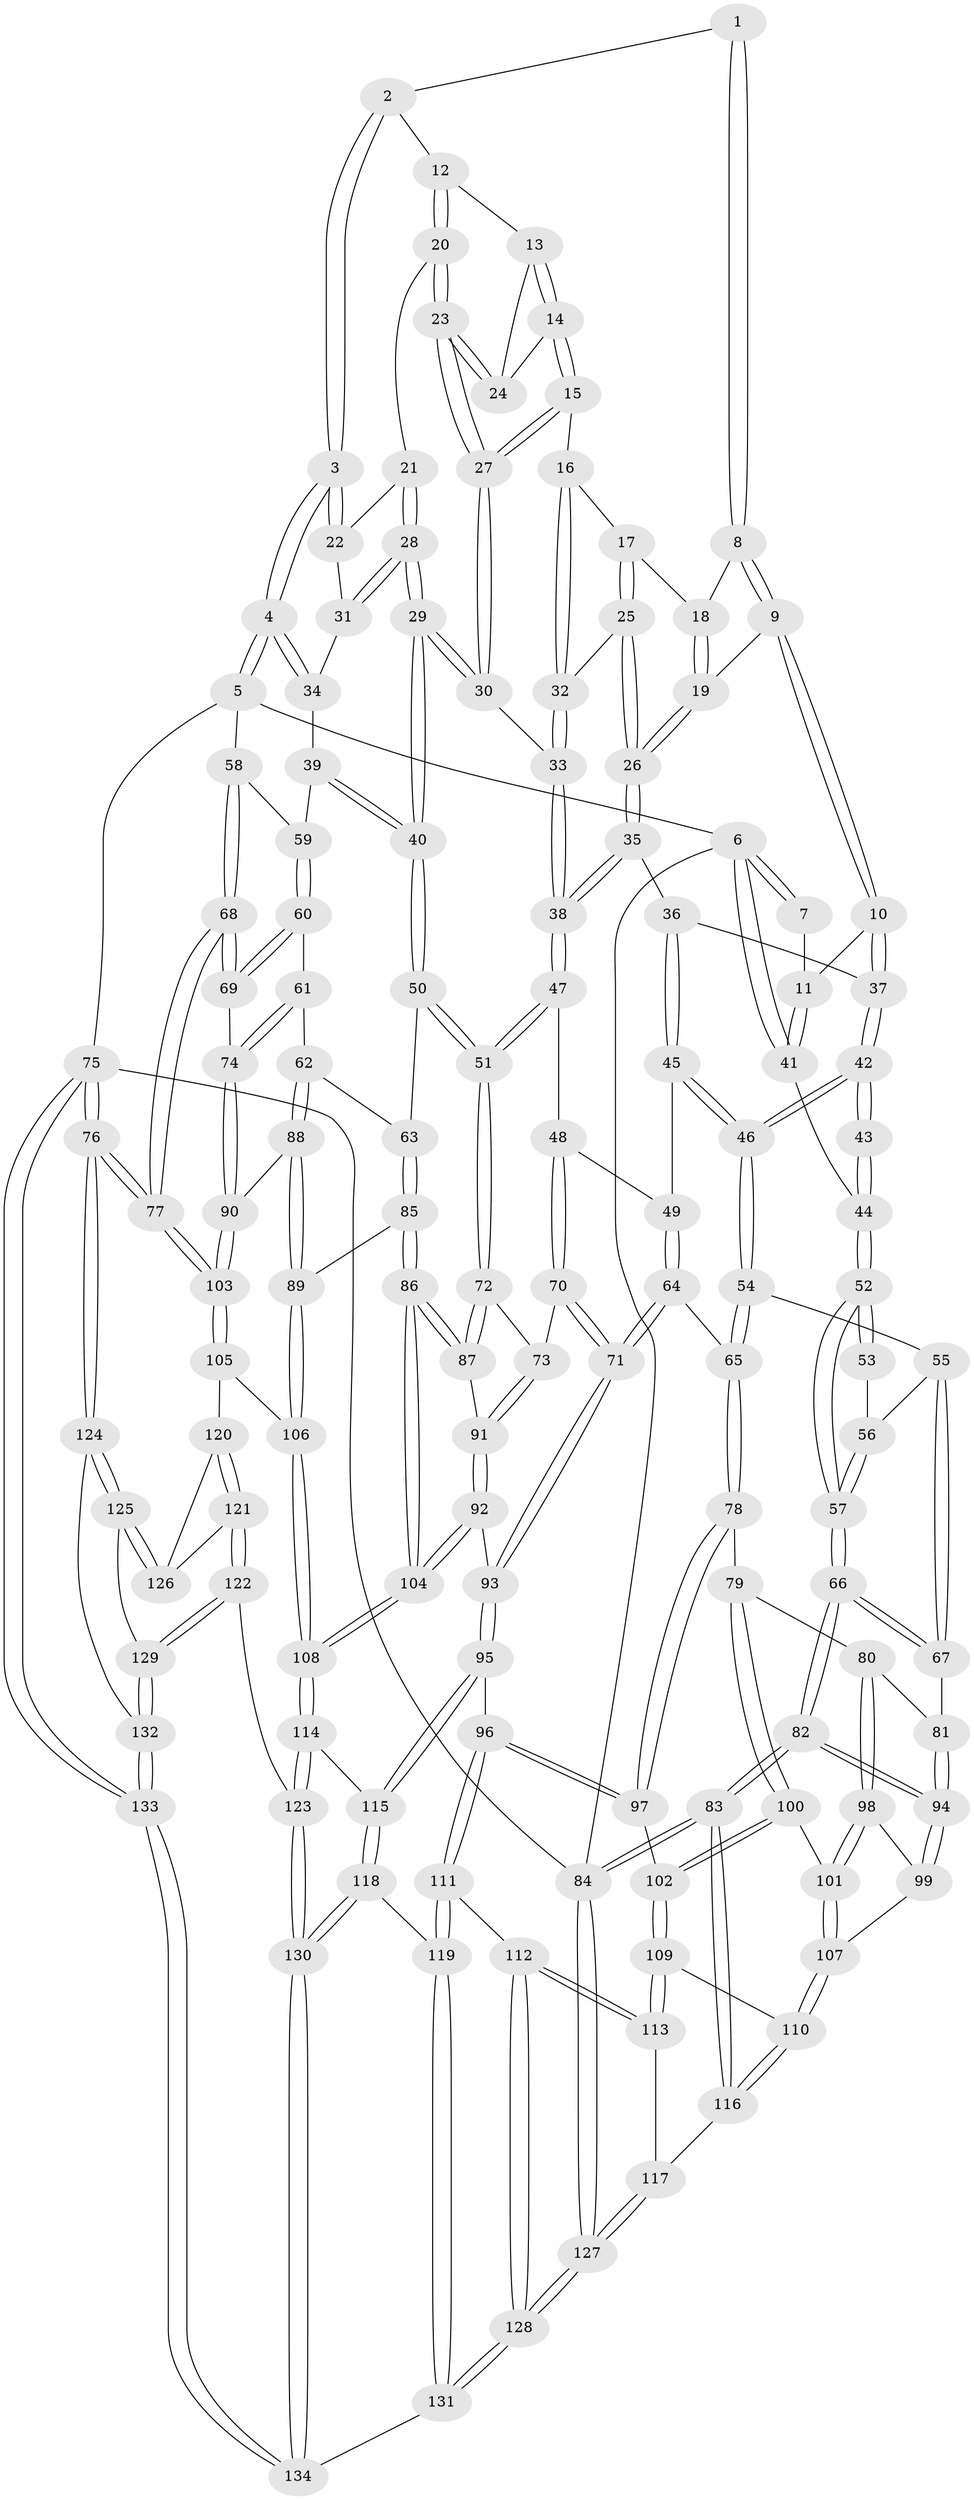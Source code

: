 // coarse degree distribution, {3: 0.06451612903225806, 5: 0.3333333333333333, 9: 0.010752688172043012, 2: 0.010752688172043012, 4: 0.3870967741935484, 6: 0.17204301075268819, 7: 0.021505376344086023}
// Generated by graph-tools (version 1.1) at 2025/21/03/04/25 18:21:14]
// undirected, 134 vertices, 332 edges
graph export_dot {
graph [start="1"]
  node [color=gray90,style=filled];
  1 [pos="+0.33848277128823906+0"];
  2 [pos="+0.5887741546664301+0"];
  3 [pos="+1+0"];
  4 [pos="+1+0"];
  5 [pos="+1+0"];
  6 [pos="+0+0"];
  7 [pos="+0.17779539603664007+0"];
  8 [pos="+0.3381106599410756+0"];
  9 [pos="+0.1914264182003332+0.11178111434742748"];
  10 [pos="+0.1499839567979922+0.1360547789824075"];
  11 [pos="+0.1431383797369307+0.1311321603802773"];
  12 [pos="+0.5904964512808909+0"];
  13 [pos="+0.5369350108188661+0.02221299575011917"];
  14 [pos="+0.5092665548183497+0.0738524453181089"];
  15 [pos="+0.4945652550870552+0.09273827405013425"];
  16 [pos="+0.48678172155224914+0.09465364513100832"];
  17 [pos="+0.428909061898299+0.04942433874710363"];
  18 [pos="+0.3438561766597452+0"];
  19 [pos="+0.3149437767052491+0.1081318017181355"];
  20 [pos="+0.6435094484129527+0.06575072529674719"];
  21 [pos="+0.7306469350090079+0.056333462382411714"];
  22 [pos="+0.9584926594209437+0"];
  23 [pos="+0.6355906859451518+0.11178079541196669"];
  24 [pos="+0.5758911752386978+0.0840428195957267"];
  25 [pos="+0.34761974873582635+0.14361195578767147"];
  26 [pos="+0.3472863969262601+0.14373725841885057"];
  27 [pos="+0.6350329639419506+0.1974534829813153"];
  28 [pos="+0.74417986123067+0.16455217941785863"];
  29 [pos="+0.6820322978531161+0.24507467737116403"];
  30 [pos="+0.6356137756624709+0.199244831922773"];
  31 [pos="+0.7860177218371253+0.1354209296743453"];
  32 [pos="+0.4582657385600985+0.14422504178670675"];
  33 [pos="+0.4815040629912089+0.22192476329841251"];
  34 [pos="+0.8842169523259734+0.18165975809476081"];
  35 [pos="+0.336958524300459+0.2268391059854998"];
  36 [pos="+0.3246879412312214+0.23133102488684226"];
  37 [pos="+0.15116241023642119+0.14265405501189413"];
  38 [pos="+0.4245009263758476+0.28932431479668735"];
  39 [pos="+0.858878656990507+0.27824134387987304"];
  40 [pos="+0.6985779925541031+0.29488601359014577"];
  41 [pos="+0+0"];
  42 [pos="+0.137958012666154+0.2655043588778521"];
  43 [pos="+0.12950086530737537+0.2685569012138321"];
  44 [pos="+0+0.10116699267620521"];
  45 [pos="+0.2251737364405072+0.3208329310579033"];
  46 [pos="+0.20877678964189672+0.32679321917410753"];
  47 [pos="+0.43551748406551566+0.3410845724590064"];
  48 [pos="+0.4321820528264144+0.34584397243800596"];
  49 [pos="+0.3431618046099691+0.36691439508829193"];
  50 [pos="+0.6852609553426552+0.3338961129760321"];
  51 [pos="+0.6256898245116362+0.38225339955034915"];
  52 [pos="+0+0.2918271042789881"];
  53 [pos="+0.1195798498009014+0.27663282314319937"];
  54 [pos="+0.20192408018622288+0.3941010354928785"];
  55 [pos="+0.06653582335940861+0.37524369977207767"];
  56 [pos="+0.07609454481961658+0.3240493530813172"];
  57 [pos="+0+0.3225050541188232"];
  58 [pos="+1+0"];
  59 [pos="+0.8903909423826852+0.29541083127756507"];
  60 [pos="+0.9493330047234115+0.35672725856439147"];
  61 [pos="+0.930560303701965+0.3806277539484799"];
  62 [pos="+0.8406503666964811+0.4508278616647791"];
  63 [pos="+0.7656292582138785+0.42761253328410875"];
  64 [pos="+0.27594869706219305+0.4798119879081909"];
  65 [pos="+0.20352278806919002+0.4575278917553793"];
  66 [pos="+0+0.4303216109512867"];
  67 [pos="+0.04176987810805634+0.4253686537334965"];
  68 [pos="+1+0.3808523274369555"];
  69 [pos="+1+0.383924117920982"];
  70 [pos="+0.41668903272745345+0.45336253908353635"];
  71 [pos="+0.3345890733890333+0.5211150714067733"];
  72 [pos="+0.6183480177202556+0.40900486313437606"];
  73 [pos="+0.49775601646812995+0.503781889280024"];
  74 [pos="+0.9253900631384043+0.5284221001339945"];
  75 [pos="+1+1"];
  76 [pos="+1+1"];
  77 [pos="+1+0.7444232026415998"];
  78 [pos="+0.17245335060453015+0.48151377689542796"];
  79 [pos="+0.16540089435129923+0.48485924483407206"];
  80 [pos="+0.1346071310244199+0.48946540593941656"];
  81 [pos="+0.11967326883753747+0.48256025927286794"];
  82 [pos="+0+0.5817631701125963"];
  83 [pos="+0+0.7449680945745221"];
  84 [pos="+0+1"];
  85 [pos="+0.7571954699032784+0.5085067563044815"];
  86 [pos="+0.6517794611954035+0.5836996212180566"];
  87 [pos="+0.6395217032692174+0.5400562108240695"];
  88 [pos="+0.8862203757437364+0.5542150561231166"];
  89 [pos="+0.8253084662151892+0.5854949985839963"];
  90 [pos="+0.9037687121960881+0.5571500952786294"];
  91 [pos="+0.4988691269919884+0.5260917276358632"];
  92 [pos="+0.4939542505450397+0.5735350144900114"];
  93 [pos="+0.35310484652624297+0.6160970426265298"];
  94 [pos="+0+0.5814562232275051"];
  95 [pos="+0.3447705788174363+0.6419137806886249"];
  96 [pos="+0.32948735985891625+0.6528445644029737"];
  97 [pos="+0.251422396366419+0.6392501054668368"];
  98 [pos="+0.09849213763293013+0.5467211717527627"];
  99 [pos="+0.02817459467471423+0.5969357469639959"];
  100 [pos="+0.16868193521764452+0.6127575269867144"];
  101 [pos="+0.12792085243841897+0.6311973338444482"];
  102 [pos="+0.2247826097408469+0.6434264266278297"];
  103 [pos="+1+0.680829360855907"];
  104 [pos="+0.6426430637338291+0.7002336244955526"];
  105 [pos="+0.9216814648884267+0.713094948051667"];
  106 [pos="+0.7732527890689724+0.6577959711312006"];
  107 [pos="+0.09914532970377832+0.6726743424446244"];
  108 [pos="+0.6494162301824125+0.7224127292987653"];
  109 [pos="+0.18152550960514952+0.687889213360097"];
  110 [pos="+0.09946556910566151+0.6761152623049141"];
  111 [pos="+0.2702835242018349+0.8149810532118342"];
  112 [pos="+0.24211439642388952+0.8260576412708422"];
  113 [pos="+0.2090176751632875+0.8126103009322303"];
  114 [pos="+0.646774248796821+0.7330659674961532"];
  115 [pos="+0.5185776405125934+0.7701333442057269"];
  116 [pos="+0.06290535898377905+0.761990998445956"];
  117 [pos="+0.10607258771709357+0.8034435485163199"];
  118 [pos="+0.4705334618538851+0.8271190233391885"];
  119 [pos="+0.41686724033458716+0.8798337084888619"];
  120 [pos="+0.9142814011524079+0.7225639141901249"];
  121 [pos="+0.7793565241438101+0.8201439613963953"];
  122 [pos="+0.7283133256388999+0.8412967110606675"];
  123 [pos="+0.7008430260972431+0.8273266923242293"];
  124 [pos="+1+0.948798577836077"];
  125 [pos="+0.9595377917336397+0.8608389649393539"];
  126 [pos="+0.8970518186171351+0.8095666524522732"];
  127 [pos="+0+1"];
  128 [pos="+0.15048947946311692+1"];
  129 [pos="+0.7314687560377034+0.8447263701881358"];
  130 [pos="+0.6063352128705982+0.989038834879658"];
  131 [pos="+0.4366911680600877+1"];
  132 [pos="+0.7757905189045541+0.9075969125548158"];
  133 [pos="+0.8769800649515295+1"];
  134 [pos="+0.5206196785065204+1"];
  1 -- 2;
  1 -- 8;
  1 -- 8;
  2 -- 3;
  2 -- 3;
  2 -- 12;
  3 -- 4;
  3 -- 4;
  3 -- 22;
  3 -- 22;
  4 -- 5;
  4 -- 5;
  4 -- 34;
  4 -- 34;
  5 -- 6;
  5 -- 58;
  5 -- 75;
  6 -- 7;
  6 -- 7;
  6 -- 41;
  6 -- 41;
  6 -- 84;
  7 -- 11;
  8 -- 9;
  8 -- 9;
  8 -- 18;
  9 -- 10;
  9 -- 10;
  9 -- 19;
  10 -- 11;
  10 -- 37;
  10 -- 37;
  11 -- 41;
  11 -- 41;
  12 -- 13;
  12 -- 20;
  12 -- 20;
  13 -- 14;
  13 -- 14;
  13 -- 24;
  14 -- 15;
  14 -- 15;
  14 -- 24;
  15 -- 16;
  15 -- 27;
  15 -- 27;
  16 -- 17;
  16 -- 32;
  16 -- 32;
  17 -- 18;
  17 -- 25;
  17 -- 25;
  18 -- 19;
  18 -- 19;
  19 -- 26;
  19 -- 26;
  20 -- 21;
  20 -- 23;
  20 -- 23;
  21 -- 22;
  21 -- 28;
  21 -- 28;
  22 -- 31;
  23 -- 24;
  23 -- 24;
  23 -- 27;
  23 -- 27;
  25 -- 26;
  25 -- 26;
  25 -- 32;
  26 -- 35;
  26 -- 35;
  27 -- 30;
  27 -- 30;
  28 -- 29;
  28 -- 29;
  28 -- 31;
  28 -- 31;
  29 -- 30;
  29 -- 30;
  29 -- 40;
  29 -- 40;
  30 -- 33;
  31 -- 34;
  32 -- 33;
  32 -- 33;
  33 -- 38;
  33 -- 38;
  34 -- 39;
  35 -- 36;
  35 -- 38;
  35 -- 38;
  36 -- 37;
  36 -- 45;
  36 -- 45;
  37 -- 42;
  37 -- 42;
  38 -- 47;
  38 -- 47;
  39 -- 40;
  39 -- 40;
  39 -- 59;
  40 -- 50;
  40 -- 50;
  41 -- 44;
  42 -- 43;
  42 -- 43;
  42 -- 46;
  42 -- 46;
  43 -- 44;
  43 -- 44;
  44 -- 52;
  44 -- 52;
  45 -- 46;
  45 -- 46;
  45 -- 49;
  46 -- 54;
  46 -- 54;
  47 -- 48;
  47 -- 51;
  47 -- 51;
  48 -- 49;
  48 -- 70;
  48 -- 70;
  49 -- 64;
  49 -- 64;
  50 -- 51;
  50 -- 51;
  50 -- 63;
  51 -- 72;
  51 -- 72;
  52 -- 53;
  52 -- 53;
  52 -- 57;
  52 -- 57;
  53 -- 56;
  54 -- 55;
  54 -- 65;
  54 -- 65;
  55 -- 56;
  55 -- 67;
  55 -- 67;
  56 -- 57;
  56 -- 57;
  57 -- 66;
  57 -- 66;
  58 -- 59;
  58 -- 68;
  58 -- 68;
  59 -- 60;
  59 -- 60;
  60 -- 61;
  60 -- 69;
  60 -- 69;
  61 -- 62;
  61 -- 74;
  61 -- 74;
  62 -- 63;
  62 -- 88;
  62 -- 88;
  63 -- 85;
  63 -- 85;
  64 -- 65;
  64 -- 71;
  64 -- 71;
  65 -- 78;
  65 -- 78;
  66 -- 67;
  66 -- 67;
  66 -- 82;
  66 -- 82;
  67 -- 81;
  68 -- 69;
  68 -- 69;
  68 -- 77;
  68 -- 77;
  69 -- 74;
  70 -- 71;
  70 -- 71;
  70 -- 73;
  71 -- 93;
  71 -- 93;
  72 -- 73;
  72 -- 87;
  72 -- 87;
  73 -- 91;
  73 -- 91;
  74 -- 90;
  74 -- 90;
  75 -- 76;
  75 -- 76;
  75 -- 133;
  75 -- 133;
  75 -- 84;
  76 -- 77;
  76 -- 77;
  76 -- 124;
  76 -- 124;
  77 -- 103;
  77 -- 103;
  78 -- 79;
  78 -- 97;
  78 -- 97;
  79 -- 80;
  79 -- 100;
  79 -- 100;
  80 -- 81;
  80 -- 98;
  80 -- 98;
  81 -- 94;
  81 -- 94;
  82 -- 83;
  82 -- 83;
  82 -- 94;
  82 -- 94;
  83 -- 84;
  83 -- 84;
  83 -- 116;
  83 -- 116;
  84 -- 127;
  84 -- 127;
  85 -- 86;
  85 -- 86;
  85 -- 89;
  86 -- 87;
  86 -- 87;
  86 -- 104;
  86 -- 104;
  87 -- 91;
  88 -- 89;
  88 -- 89;
  88 -- 90;
  89 -- 106;
  89 -- 106;
  90 -- 103;
  90 -- 103;
  91 -- 92;
  91 -- 92;
  92 -- 93;
  92 -- 104;
  92 -- 104;
  93 -- 95;
  93 -- 95;
  94 -- 99;
  94 -- 99;
  95 -- 96;
  95 -- 115;
  95 -- 115;
  96 -- 97;
  96 -- 97;
  96 -- 111;
  96 -- 111;
  97 -- 102;
  98 -- 99;
  98 -- 101;
  98 -- 101;
  99 -- 107;
  100 -- 101;
  100 -- 102;
  100 -- 102;
  101 -- 107;
  101 -- 107;
  102 -- 109;
  102 -- 109;
  103 -- 105;
  103 -- 105;
  104 -- 108;
  104 -- 108;
  105 -- 106;
  105 -- 120;
  106 -- 108;
  106 -- 108;
  107 -- 110;
  107 -- 110;
  108 -- 114;
  108 -- 114;
  109 -- 110;
  109 -- 113;
  109 -- 113;
  110 -- 116;
  110 -- 116;
  111 -- 112;
  111 -- 119;
  111 -- 119;
  112 -- 113;
  112 -- 113;
  112 -- 128;
  112 -- 128;
  113 -- 117;
  114 -- 115;
  114 -- 123;
  114 -- 123;
  115 -- 118;
  115 -- 118;
  116 -- 117;
  117 -- 127;
  117 -- 127;
  118 -- 119;
  118 -- 130;
  118 -- 130;
  119 -- 131;
  119 -- 131;
  120 -- 121;
  120 -- 121;
  120 -- 126;
  121 -- 122;
  121 -- 122;
  121 -- 126;
  122 -- 123;
  122 -- 129;
  122 -- 129;
  123 -- 130;
  123 -- 130;
  124 -- 125;
  124 -- 125;
  124 -- 132;
  125 -- 126;
  125 -- 126;
  125 -- 129;
  127 -- 128;
  127 -- 128;
  128 -- 131;
  128 -- 131;
  129 -- 132;
  129 -- 132;
  130 -- 134;
  130 -- 134;
  131 -- 134;
  132 -- 133;
  132 -- 133;
  133 -- 134;
  133 -- 134;
}
